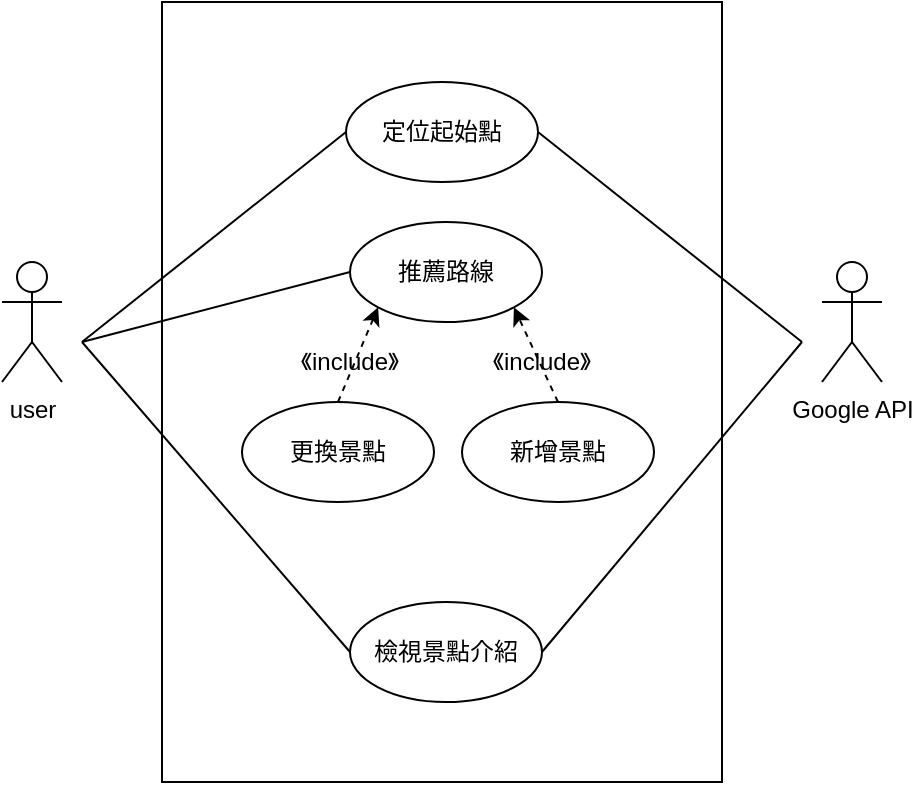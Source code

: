 <mxfile version="13.10.9" type="github" pages="3">
  <diagram id="fnWIq7hL-EMY3ivvvQpz" name="UseCase">
    <mxGraphModel dx="1038" dy="548" grid="1" gridSize="10" guides="1" tooltips="1" connect="1" arrows="1" fold="1" page="1" pageScale="1" pageWidth="827" pageHeight="1169" math="0" shadow="0">
      <root>
        <mxCell id="0" />
        <mxCell id="1" parent="0" />
        <mxCell id="oZZ4UmCb3Qf0-lq2kgYp-1" value="" style="rounded=0;whiteSpace=wrap;html=1;" vertex="1" parent="1">
          <mxGeometry x="320" y="190" width="280" height="390" as="geometry" />
        </mxCell>
        <mxCell id="oZZ4UmCb3Qf0-lq2kgYp-3" value="定位起始點" style="ellipse;whiteSpace=wrap;html=1;" vertex="1" parent="1">
          <mxGeometry x="412" y="230" width="96" height="50" as="geometry" />
        </mxCell>
        <mxCell id="oZZ4UmCb3Qf0-lq2kgYp-4" value="推薦路線" style="ellipse;whiteSpace=wrap;html=1;" vertex="1" parent="1">
          <mxGeometry x="414" y="300" width="96" height="50" as="geometry" />
        </mxCell>
        <mxCell id="oZZ4UmCb3Qf0-lq2kgYp-5" value="user" style="shape=umlActor;verticalLabelPosition=bottom;verticalAlign=top;html=1;outlineConnect=0;" vertex="1" parent="1">
          <mxGeometry x="240" y="320" width="30" height="60" as="geometry" />
        </mxCell>
        <mxCell id="oZZ4UmCb3Qf0-lq2kgYp-6" value="Google API" style="shape=umlActor;verticalLabelPosition=bottom;verticalAlign=top;html=1;outlineConnect=0;" vertex="1" parent="1">
          <mxGeometry x="650" y="320" width="30" height="60" as="geometry" />
        </mxCell>
        <mxCell id="oZZ4UmCb3Qf0-lq2kgYp-19" value="新增景點" style="ellipse;whiteSpace=wrap;html=1;" vertex="1" parent="1">
          <mxGeometry x="470" y="390" width="96" height="50" as="geometry" />
        </mxCell>
        <mxCell id="oZZ4UmCb3Qf0-lq2kgYp-20" value="更換景點" style="ellipse;whiteSpace=wrap;html=1;" vertex="1" parent="1">
          <mxGeometry x="360" y="390" width="96" height="50" as="geometry" />
        </mxCell>
        <mxCell id="oZZ4UmCb3Qf0-lq2kgYp-22" value="" style="endArrow=classic;html=1;exitX=0.5;exitY=0;exitDx=0;exitDy=0;entryX=0;entryY=1;entryDx=0;entryDy=0;dashed=1;" edge="1" parent="1" source="oZZ4UmCb3Qf0-lq2kgYp-20" target="oZZ4UmCb3Qf0-lq2kgYp-4">
          <mxGeometry width="50" height="50" relative="1" as="geometry">
            <mxPoint x="390" y="310" as="sourcePoint" />
            <mxPoint x="440" y="260" as="targetPoint" />
          </mxGeometry>
        </mxCell>
        <mxCell id="oZZ4UmCb3Qf0-lq2kgYp-25" value="" style="endArrow=classic;html=1;exitX=0.5;exitY=0;exitDx=0;exitDy=0;entryX=1;entryY=1;entryDx=0;entryDy=0;dashed=1;" edge="1" parent="1" source="oZZ4UmCb3Qf0-lq2kgYp-19" target="oZZ4UmCb3Qf0-lq2kgYp-4">
          <mxGeometry width="50" height="50" relative="1" as="geometry">
            <mxPoint x="408" y="400" as="sourcePoint" />
            <mxPoint x="438.059" y="352.678" as="targetPoint" />
          </mxGeometry>
        </mxCell>
        <mxCell id="oZZ4UmCb3Qf0-lq2kgYp-26" value="《include》" style="text;html=1;strokeColor=none;fillColor=none;align=center;verticalAlign=middle;whiteSpace=wrap;rounded=0;" vertex="1" parent="1">
          <mxGeometry x="394" y="360" width="40" height="20" as="geometry" />
        </mxCell>
        <mxCell id="oZZ4UmCb3Qf0-lq2kgYp-27" value="《include》" style="text;html=1;strokeColor=none;fillColor=none;align=center;verticalAlign=middle;whiteSpace=wrap;rounded=0;" vertex="1" parent="1">
          <mxGeometry x="490" y="360" width="40" height="20" as="geometry" />
        </mxCell>
        <mxCell id="oZZ4UmCb3Qf0-lq2kgYp-30" value="" style="endArrow=none;html=1;entryX=0;entryY=0.5;entryDx=0;entryDy=0;" edge="1" parent="1" target="oZZ4UmCb3Qf0-lq2kgYp-3">
          <mxGeometry width="50" height="50" relative="1" as="geometry">
            <mxPoint x="280" y="360" as="sourcePoint" />
            <mxPoint x="440" y="260" as="targetPoint" />
          </mxGeometry>
        </mxCell>
        <mxCell id="oZZ4UmCb3Qf0-lq2kgYp-31" value="" style="endArrow=none;html=1;entryX=0;entryY=0.5;entryDx=0;entryDy=0;" edge="1" parent="1" target="oZZ4UmCb3Qf0-lq2kgYp-4">
          <mxGeometry width="50" height="50" relative="1" as="geometry">
            <mxPoint x="280" y="360" as="sourcePoint" />
            <mxPoint x="440" y="260" as="targetPoint" />
          </mxGeometry>
        </mxCell>
        <mxCell id="11h6MI6ZW3GslxZK6WL2-2" value="" style="endArrow=none;html=1;entryX=1;entryY=0.5;entryDx=0;entryDy=0;" edge="1" parent="1" target="oZZ4UmCb3Qf0-lq2kgYp-3">
          <mxGeometry width="50" height="50" relative="1" as="geometry">
            <mxPoint x="640" y="360" as="sourcePoint" />
            <mxPoint x="422" y="265" as="targetPoint" />
          </mxGeometry>
        </mxCell>
        <mxCell id="W7oFZWvGxTGZjzdUrkND-1" value="檢視景點介紹" style="ellipse;whiteSpace=wrap;html=1;" vertex="1" parent="1">
          <mxGeometry x="414" y="490" width="96" height="50" as="geometry" />
        </mxCell>
        <mxCell id="W7oFZWvGxTGZjzdUrkND-4" value="" style="endArrow=none;html=1;exitX=0;exitY=0.5;exitDx=0;exitDy=0;" edge="1" parent="1" source="W7oFZWvGxTGZjzdUrkND-1">
          <mxGeometry width="50" height="50" relative="1" as="geometry">
            <mxPoint x="390" y="410" as="sourcePoint" />
            <mxPoint x="280" y="360" as="targetPoint" />
          </mxGeometry>
        </mxCell>
        <mxCell id="W7oFZWvGxTGZjzdUrkND-5" value="" style="endArrow=none;html=1;exitX=1;exitY=0.5;exitDx=0;exitDy=0;" edge="1" parent="1" source="W7oFZWvGxTGZjzdUrkND-1">
          <mxGeometry width="50" height="50" relative="1" as="geometry">
            <mxPoint x="424" y="525" as="sourcePoint" />
            <mxPoint x="640" y="360" as="targetPoint" />
          </mxGeometry>
        </mxCell>
      </root>
    </mxGraphModel>
  </diagram>
  <diagram id="fiTAnkh9jrWvV1OJACQk" name="定位起始點Activity">
    <mxGraphModel dx="1865" dy="548" grid="1" gridSize="10" guides="1" tooltips="1" connect="1" arrows="1" fold="1" page="1" pageScale="1" pageWidth="827" pageHeight="1169" math="0" shadow="0">
      <root>
        <mxCell id="8g0oQ8Z9KZbgUdlm0RRX-0" />
        <mxCell id="8g0oQ8Z9KZbgUdlm0RRX-1" parent="8g0oQ8Z9KZbgUdlm0RRX-0" />
        <mxCell id="kVTBRaBHdMh9BvhJc13a-0" value="System" style="swimlane;whiteSpace=wrap" vertex="1" parent="8g0oQ8Z9KZbgUdlm0RRX-1">
          <mxGeometry x="80" y="72" width="240" height="528" as="geometry" />
        </mxCell>
        <mxCell id="Nqfm6ab2tsPY4k0q_7QD-6" style="edgeStyle=orthogonalEdgeStyle;rounded=0;orthogonalLoop=1;jettySize=auto;html=1;exitX=0.5;exitY=1;exitDx=0;exitDy=0;entryX=0.5;entryY=0;entryDx=0;entryDy=0;" edge="1" parent="kVTBRaBHdMh9BvhJc13a-0" source="Nqfm6ab2tsPY4k0q_7QD-3" target="Nqfm6ab2tsPY4k0q_7QD-5">
          <mxGeometry relative="1" as="geometry" />
        </mxCell>
        <mxCell id="Nqfm6ab2tsPY4k0q_7QD-3" value="比對起始景點" style="rounded=0;whiteSpace=wrap;html=1;" vertex="1" parent="kVTBRaBHdMh9BvhJc13a-0">
          <mxGeometry x="65" y="248" width="110" height="50" as="geometry" />
        </mxCell>
        <mxCell id="XMVam9HAk9irnLBDHtRY-1" style="edgeStyle=orthogonalEdgeStyle;rounded=0;orthogonalLoop=1;jettySize=auto;html=1;exitX=0.5;exitY=1;exitDx=0;exitDy=0;entryX=0.78;entryY=0.497;entryDx=0;entryDy=0;entryPerimeter=0;" edge="1" parent="kVTBRaBHdMh9BvhJc13a-0" source="Nqfm6ab2tsPY4k0q_7QD-5" target="XMVam9HAk9irnLBDHtRY-0">
          <mxGeometry relative="1" as="geometry" />
        </mxCell>
        <mxCell id="Nqfm6ab2tsPY4k0q_7QD-5" value="是否為&#xa;資料庫景點" style="rhombus;fillColor=#FFFFFF;strokeColor=#000000;" vertex="1" parent="kVTBRaBHdMh9BvhJc13a-0">
          <mxGeometry x="80" y="328" width="80" height="55" as="geometry" />
        </mxCell>
        <mxCell id="XMVam9HAk9irnLBDHtRY-0" value="" style="html=1;points=[];perimeter=orthogonalPerimeter;fillColor=#000000;strokeColor=none;rotation=-90;" vertex="1" parent="kVTBRaBHdMh9BvhJc13a-0">
          <mxGeometry x="117.5" y="378" width="5" height="80" as="geometry" />
        </mxCell>
        <mxCell id="XMVam9HAk9irnLBDHtRY-3" value="" style="ellipse;shape=endState;fillColor=#000000;strokeColor=#000000;" vertex="1" parent="kVTBRaBHdMh9BvhJc13a-0">
          <mxGeometry x="105" y="448" width="30" height="30" as="geometry" />
        </mxCell>
        <mxCell id="XMVam9HAk9irnLBDHtRY-4" value="" style="endArrow=classic;html=1;entryX=0.5;entryY=0;entryDx=0;entryDy=0;" edge="1" parent="kVTBRaBHdMh9BvhJc13a-0" source="XMVam9HAk9irnLBDHtRY-0" target="XMVam9HAk9irnLBDHtRY-3">
          <mxGeometry width="50" height="50" relative="1" as="geometry">
            <mxPoint x="70" y="298" as="sourcePoint" />
            <mxPoint x="120" y="248" as="targetPoint" />
          </mxGeometry>
        </mxCell>
        <mxCell id="XMVam9HAk9irnLBDHtRY-6" value="定位所在位置" style="edgeLabel;html=1;align=center;verticalAlign=middle;resizable=0;points=[];" vertex="1" connectable="0" parent="kVTBRaBHdMh9BvhJc13a-0">
          <mxGeometry x="120" y="184" as="geometry" />
        </mxCell>
        <mxCell id="XMVam9HAk9irnLBDHtRY-8" value="是" style="edgeLabel;html=1;align=center;verticalAlign=middle;resizable=0;points=[];" vertex="1" connectable="0" parent="kVTBRaBHdMh9BvhJc13a-0">
          <mxGeometry x="108" y="396" as="geometry" />
        </mxCell>
        <mxCell id="kVTBRaBHdMh9BvhJc13a-24" value="Google API" style="swimlane;whiteSpace=wrap;startSize=23;" vertex="1" parent="8g0oQ8Z9KZbgUdlm0RRX-1">
          <mxGeometry x="320" y="72" width="240" height="528" as="geometry" />
        </mxCell>
        <mxCell id="Nqfm6ab2tsPY4k0q_7QD-11" style="edgeStyle=orthogonalEdgeStyle;rounded=0;orthogonalLoop=1;jettySize=auto;html=1;exitX=0.5;exitY=1;exitDx=0;exitDy=0;entryX=0.5;entryY=0;entryDx=0;entryDy=0;" edge="1" parent="kVTBRaBHdMh9BvhJc13a-24" source="kVTBRaBHdMh9BvhJc13a-26" target="Nqfm6ab2tsPY4k0q_7QD-10">
          <mxGeometry relative="1" as="geometry" />
        </mxCell>
        <mxCell id="kVTBRaBHdMh9BvhJc13a-26" value="定位起始點" style="rounded=0;whiteSpace=wrap;html=1;" vertex="1" parent="kVTBRaBHdMh9BvhJc13a-24">
          <mxGeometry x="65" y="170.5" width="110" height="50" as="geometry" />
        </mxCell>
        <mxCell id="Nqfm6ab2tsPY4k0q_7QD-10" value="定位距離使用者&lt;br&gt;最近之景點" style="rounded=0;whiteSpace=wrap;html=1;" vertex="1" parent="kVTBRaBHdMh9BvhJc13a-24">
          <mxGeometry x="65" y="248" width="110" height="50" as="geometry" />
        </mxCell>
        <mxCell id="PPFFOEi5wtWhjqVXxmmR-0" value="User" style="swimlane;whiteSpace=wrap" vertex="1" parent="8g0oQ8Z9KZbgUdlm0RRX-1">
          <mxGeometry x="-160" y="72" width="240" height="528" as="geometry" />
        </mxCell>
        <mxCell id="PPFFOEi5wtWhjqVXxmmR-1" style="edgeStyle=orthogonalEdgeStyle;rounded=0;orthogonalLoop=1;jettySize=auto;html=1;exitX=0.5;exitY=1;exitDx=0;exitDy=0;entryX=0.5;entryY=0;entryDx=0;entryDy=0;" edge="1" parent="PPFFOEi5wtWhjqVXxmmR-0" source="PPFFOEi5wtWhjqVXxmmR-2" target="PPFFOEi5wtWhjqVXxmmR-4">
          <mxGeometry relative="1" as="geometry" />
        </mxCell>
        <mxCell id="PPFFOEi5wtWhjqVXxmmR-2" value="" style="ellipse;fillColor=#000000;strokeColor=none;" vertex="1" parent="PPFFOEi5wtWhjqVXxmmR-0">
          <mxGeometry x="105" y="38" width="30" height="30" as="geometry" />
        </mxCell>
        <mxCell id="PPFFOEi5wtWhjqVXxmmR-9" style="edgeStyle=orthogonalEdgeStyle;rounded=0;orthogonalLoop=1;jettySize=auto;html=1;exitX=0.5;exitY=1;exitDx=0;exitDy=0;entryX=0.5;entryY=0;entryDx=0;entryDy=0;" edge="1" parent="PPFFOEi5wtWhjqVXxmmR-0" source="PPFFOEi5wtWhjqVXxmmR-4" target="PPFFOEi5wtWhjqVXxmmR-6">
          <mxGeometry relative="1" as="geometry" />
        </mxCell>
        <mxCell id="PPFFOEi5wtWhjqVXxmmR-4" value="選擇起始位置" style="html=1;" vertex="1" parent="PPFFOEi5wtWhjqVXxmmR-0">
          <mxGeometry x="65" y="88" width="110" height="50" as="geometry" />
        </mxCell>
        <mxCell id="Nqfm6ab2tsPY4k0q_7QD-0" style="edgeStyle=orthogonalEdgeStyle;rounded=0;orthogonalLoop=1;jettySize=auto;html=1;exitX=0.5;exitY=1;exitDx=0;exitDy=0;entryX=0.5;entryY=0;entryDx=0;entryDy=0;" edge="1" parent="PPFFOEi5wtWhjqVXxmmR-0" source="PPFFOEi5wtWhjqVXxmmR-6" target="PPFFOEi5wtWhjqVXxmmR-7">
          <mxGeometry relative="1" as="geometry" />
        </mxCell>
        <mxCell id="PPFFOEi5wtWhjqVXxmmR-6" value="選擇&#xa;定位方式" style="rhombus;fillColor=#FFFFFF;strokeColor=#000000;" vertex="1" parent="PPFFOEi5wtWhjqVXxmmR-0">
          <mxGeometry x="80" y="168" width="80" height="55" as="geometry" />
        </mxCell>
        <mxCell id="PPFFOEi5wtWhjqVXxmmR-7" value="輸入出發地" style="rounded=0;whiteSpace=wrap;html=1;" vertex="1" parent="PPFFOEi5wtWhjqVXxmmR-0">
          <mxGeometry x="65" y="248" width="110" height="50" as="geometry" />
        </mxCell>
        <mxCell id="XMVam9HAk9irnLBDHtRY-5" value="輸入起始點" style="edgeLabel;html=1;align=center;verticalAlign=middle;resizable=0;points=[];" vertex="1" connectable="0" parent="PPFFOEi5wtWhjqVXxmmR-0">
          <mxGeometry x="83" y="232" as="geometry" />
        </mxCell>
        <mxCell id="Nqfm6ab2tsPY4k0q_7QD-2" style="edgeStyle=orthogonalEdgeStyle;rounded=0;orthogonalLoop=1;jettySize=auto;html=1;exitX=1;exitY=0.5;exitDx=0;exitDy=0;entryX=0;entryY=0.5;entryDx=0;entryDy=0;" edge="1" parent="8g0oQ8Z9KZbgUdlm0RRX-1" source="PPFFOEi5wtWhjqVXxmmR-6" target="kVTBRaBHdMh9BvhJc13a-26">
          <mxGeometry relative="1" as="geometry" />
        </mxCell>
        <mxCell id="Nqfm6ab2tsPY4k0q_7QD-7" style="edgeStyle=orthogonalEdgeStyle;rounded=0;orthogonalLoop=1;jettySize=auto;html=1;exitX=0;exitY=0.5;exitDx=0;exitDy=0;entryX=0.5;entryY=1;entryDx=0;entryDy=0;" edge="1" parent="8g0oQ8Z9KZbgUdlm0RRX-1" source="Nqfm6ab2tsPY4k0q_7QD-5" target="PPFFOEi5wtWhjqVXxmmR-7">
          <mxGeometry relative="1" as="geometry" />
        </mxCell>
        <mxCell id="Nqfm6ab2tsPY4k0q_7QD-8" style="edgeStyle=orthogonalEdgeStyle;rounded=0;orthogonalLoop=1;jettySize=auto;html=1;exitX=1;exitY=0.5;exitDx=0;exitDy=0;entryX=0;entryY=0.5;entryDx=0;entryDy=0;" edge="1" parent="8g0oQ8Z9KZbgUdlm0RRX-1" source="PPFFOEi5wtWhjqVXxmmR-7" target="Nqfm6ab2tsPY4k0q_7QD-3">
          <mxGeometry relative="1" as="geometry" />
        </mxCell>
        <mxCell id="XMVam9HAk9irnLBDHtRY-2" style="edgeStyle=orthogonalEdgeStyle;rounded=0;orthogonalLoop=1;jettySize=auto;html=1;exitX=0.5;exitY=1;exitDx=0;exitDy=0;entryX=0.78;entryY=0.718;entryDx=0;entryDy=0;entryPerimeter=0;" edge="1" parent="8g0oQ8Z9KZbgUdlm0RRX-1" source="Nqfm6ab2tsPY4k0q_7QD-10" target="XMVam9HAk9irnLBDHtRY-0">
          <mxGeometry relative="1" as="geometry">
            <Array as="points">
              <mxPoint x="440" y="460" />
              <mxPoint x="217" y="460" />
            </Array>
          </mxGeometry>
        </mxCell>
        <mxCell id="XMVam9HAk9irnLBDHtRY-9" value="否" style="edgeLabel;html=1;align=center;verticalAlign=middle;resizable=0;points=[];" vertex="1" connectable="0" parent="8g0oQ8Z9KZbgUdlm0RRX-1">
          <mxGeometry x="200" y="480" as="geometry">
            <mxPoint x="-145" y="-65" as="offset" />
          </mxGeometry>
        </mxCell>
      </root>
    </mxGraphModel>
  </diagram>
  <diagram id="0xe5fHd0_7K3huMA9Sf_" name="推薦路線Activity">
    <mxGraphModel dx="1038" dy="548" grid="1" gridSize="10" guides="1" tooltips="1" connect="1" arrows="1" fold="1" page="1" pageScale="1" pageWidth="827" pageHeight="1169" math="0" shadow="0">
      <root>
        <mxCell id="UtOGqvVDRqEbtViCocM1-0" />
        <mxCell id="UtOGqvVDRqEbtViCocM1-1" parent="UtOGqvVDRqEbtViCocM1-0" />
        <mxCell id="KXZRDKpSzsAoaPNTw_3W-0" value="User" style="swimlane;whiteSpace=wrap" vertex="1" parent="UtOGqvVDRqEbtViCocM1-1">
          <mxGeometry x="80" y="72" width="360" height="928" as="geometry" />
        </mxCell>
        <mxCell id="KXZRDKpSzsAoaPNTw_3W-69" style="edgeStyle=orthogonalEdgeStyle;rounded=0;orthogonalLoop=1;jettySize=auto;html=1;exitX=0.5;exitY=1;exitDx=0;exitDy=0;entryX=0.5;entryY=0;entryDx=0;entryDy=0;" edge="1" parent="KXZRDKpSzsAoaPNTw_3W-0" source="KXZRDKpSzsAoaPNTw_3W-2" target="KXZRDKpSzsAoaPNTw_3W-68">
          <mxGeometry relative="1" as="geometry" />
        </mxCell>
        <mxCell id="KXZRDKpSzsAoaPNTw_3W-2" value="" style="ellipse;fillColor=#000000;strokeColor=none;" vertex="1" parent="KXZRDKpSzsAoaPNTw_3W-0">
          <mxGeometry x="165" y="53" width="30" height="30" as="geometry" />
        </mxCell>
        <mxCell id="KXZRDKpSzsAoaPNTw_3W-10" value="選擇行程偏好" style="rounded=0;whiteSpace=wrap;html=1;" vertex="1" parent="KXZRDKpSzsAoaPNTw_3W-0">
          <mxGeometry x="125" y="208" width="110" height="50" as="geometry" />
        </mxCell>
        <mxCell id="KXZRDKpSzsAoaPNTw_3W-11" style="edgeStyle=orthogonalEdgeStyle;rounded=0;orthogonalLoop=1;jettySize=auto;html=1;exitX=0.5;exitY=1;exitDx=0;exitDy=0;entryX=0.5;entryY=0;entryDx=0;entryDy=0;" edge="1" parent="KXZRDKpSzsAoaPNTw_3W-0" source="KXZRDKpSzsAoaPNTw_3W-12" target="KXZRDKpSzsAoaPNTw_3W-14">
          <mxGeometry relative="1" as="geometry" />
        </mxCell>
        <mxCell id="KXZRDKpSzsAoaPNTw_3W-12" value="檢視路線" style="rounded=0;whiteSpace=wrap;html=1;" vertex="1" parent="KXZRDKpSzsAoaPNTw_3W-0">
          <mxGeometry x="125" y="288" width="110" height="50" as="geometry" />
        </mxCell>
        <mxCell id="KXZRDKpSzsAoaPNTw_3W-13" style="edgeStyle=orthogonalEdgeStyle;rounded=0;orthogonalLoop=1;jettySize=auto;html=1;exitX=0.5;exitY=1;exitDx=0;exitDy=0;entryX=0.5;entryY=0;entryDx=0;entryDy=0;" edge="1" parent="KXZRDKpSzsAoaPNTw_3W-0" source="KXZRDKpSzsAoaPNTw_3W-14" target="KXZRDKpSzsAoaPNTw_3W-16">
          <mxGeometry relative="1" as="geometry" />
        </mxCell>
        <mxCell id="KXZRDKpSzsAoaPNTw_3W-14" value="點選路線" style="rounded=0;whiteSpace=wrap;html=1;" vertex="1" parent="KXZRDKpSzsAoaPNTw_3W-0">
          <mxGeometry x="125" y="358" width="110" height="50" as="geometry" />
        </mxCell>
        <mxCell id="KXZRDKpSzsAoaPNTw_3W-15" style="edgeStyle=orthogonalEdgeStyle;rounded=0;orthogonalLoop=1;jettySize=auto;html=1;exitX=0;exitY=0.5;exitDx=0;exitDy=0;entryX=0.5;entryY=0;entryDx=0;entryDy=0;" edge="1" parent="KXZRDKpSzsAoaPNTw_3W-0" source="KXZRDKpSzsAoaPNTw_3W-16" target="KXZRDKpSzsAoaPNTw_3W-17">
          <mxGeometry relative="1" as="geometry">
            <Array as="points">
              <mxPoint x="105" y="464" />
            </Array>
          </mxGeometry>
        </mxCell>
        <mxCell id="KXZRDKpSzsAoaPNTw_3W-16" value="是否&#xa;更換景點" style="rhombus;fillColor=#FFFFFF;strokeColor=#000000;" vertex="1" parent="KXZRDKpSzsAoaPNTw_3W-0">
          <mxGeometry x="140" y="436" width="80" height="55" as="geometry" />
        </mxCell>
        <mxCell id="KXZRDKpSzsAoaPNTw_3W-17" value="是否&#xa;新增景點" style="rhombus;fillColor=#FFFFFF;strokeColor=#000000;" vertex="1" parent="KXZRDKpSzsAoaPNTw_3W-0">
          <mxGeometry x="65" y="573.5" width="80" height="55" as="geometry" />
        </mxCell>
        <mxCell id="KXZRDKpSzsAoaPNTw_3W-18" value="是" style="edgeLabel;html=1;align=center;verticalAlign=middle;resizable=0;points=[];" vertex="1" connectable="0" parent="KXZRDKpSzsAoaPNTw_3W-0">
          <mxGeometry x="105" y="325.5" as="geometry">
            <mxPoint x="229" y="126" as="offset" />
          </mxGeometry>
        </mxCell>
        <mxCell id="KXZRDKpSzsAoaPNTw_3W-19" value="否" style="edgeLabel;html=1;align=center;verticalAlign=middle;resizable=0;points=[];" vertex="1" connectable="0" parent="KXZRDKpSzsAoaPNTw_3W-0">
          <mxGeometry x="-136" y="396" as="geometry">
            <mxPoint x="229" y="126" as="offset" />
          </mxGeometry>
        </mxCell>
        <mxCell id="KXZRDKpSzsAoaPNTw_3W-20" style="edgeStyle=orthogonalEdgeStyle;rounded=0;orthogonalLoop=1;jettySize=auto;html=1;exitX=0;exitY=0.5;exitDx=0;exitDy=0;entryX=0.5;entryY=1;entryDx=0;entryDy=0;" edge="1" parent="KXZRDKpSzsAoaPNTw_3W-0" source="KXZRDKpSzsAoaPNTw_3W-21" target="KXZRDKpSzsAoaPNTw_3W-17">
          <mxGeometry relative="1" as="geometry" />
        </mxCell>
        <mxCell id="KXZRDKpSzsAoaPNTw_3W-21" value="選擇欲新增的景點" style="rounded=0;whiteSpace=wrap;html=1;strokeColor=#000000;fillColor=#FFFFFF;" vertex="1" parent="KXZRDKpSzsAoaPNTw_3W-0">
          <mxGeometry x="205" y="646" width="110" height="50" as="geometry" />
        </mxCell>
        <mxCell id="KXZRDKpSzsAoaPNTw_3W-22" value="否" style="edgeLabel;html=1;align=center;verticalAlign=middle;resizable=0;points=[];" vertex="1" connectable="0" parent="KXZRDKpSzsAoaPNTw_3W-0">
          <mxGeometry x="-175" y="551" as="geometry">
            <mxPoint x="229" y="126" as="offset" />
          </mxGeometry>
        </mxCell>
        <mxCell id="KXZRDKpSzsAoaPNTw_3W-23" value="是" style="edgeLabel;html=1;align=center;verticalAlign=middle;resizable=0;points=[];" vertex="1" connectable="0" parent="KXZRDKpSzsAoaPNTw_3W-0">
          <mxGeometry x="40" y="463.5" as="geometry">
            <mxPoint x="229" y="126" as="offset" />
          </mxGeometry>
        </mxCell>
        <mxCell id="KXZRDKpSzsAoaPNTw_3W-68" value="確認起始景點" style="rounded=0;whiteSpace=wrap;html=1;" vertex="1" parent="KXZRDKpSzsAoaPNTw_3W-0">
          <mxGeometry x="125" y="118" width="110" height="50" as="geometry" />
        </mxCell>
        <mxCell id="KXZRDKpSzsAoaPNTw_3W-24" value="System" style="swimlane;whiteSpace=wrap" vertex="1" parent="UtOGqvVDRqEbtViCocM1-1">
          <mxGeometry x="440" y="72" width="360" height="928" as="geometry" />
        </mxCell>
        <mxCell id="KXZRDKpSzsAoaPNTw_3W-32" value="列出行程偏好選項" style="rounded=0;whiteSpace=wrap;html=1;" vertex="1" parent="KXZRDKpSzsAoaPNTw_3W-24">
          <mxGeometry x="125" y="118" width="110" height="50" as="geometry" />
        </mxCell>
        <mxCell id="KXZRDKpSzsAoaPNTw_3W-36" style="edgeStyle=orthogonalEdgeStyle;rounded=0;orthogonalLoop=1;jettySize=auto;html=1;exitX=0.5;exitY=1;exitDx=0;exitDy=0;entryX=0.5;entryY=0;entryDx=0;entryDy=0;" edge="1" parent="KXZRDKpSzsAoaPNTw_3W-24" source="KXZRDKpSzsAoaPNTw_3W-37" target="KXZRDKpSzsAoaPNTw_3W-38">
          <mxGeometry relative="1" as="geometry" />
        </mxCell>
        <mxCell id="KXZRDKpSzsAoaPNTw_3W-37" value="計算各景點關聯度&lt;br&gt;的權重" style="rounded=0;whiteSpace=wrap;html=1;" vertex="1" parent="KXZRDKpSzsAoaPNTw_3W-24">
          <mxGeometry x="125" y="208" width="110" height="50" as="geometry" />
        </mxCell>
        <mxCell id="KXZRDKpSzsAoaPNTw_3W-38" value="排列關聯度最高的&lt;br&gt;5條路線&lt;br&gt;每條3個景點" style="rounded=0;whiteSpace=wrap;html=1;" vertex="1" parent="KXZRDKpSzsAoaPNTw_3W-24">
          <mxGeometry x="125" y="288" width="110" height="50" as="geometry" />
        </mxCell>
        <mxCell id="KXZRDKpSzsAoaPNTw_3W-39" style="edgeStyle=orthogonalEdgeStyle;rounded=0;orthogonalLoop=1;jettySize=auto;html=1;exitX=0.5;exitY=1;exitDx=0;exitDy=0;entryX=0.5;entryY=0;entryDx=0;entryDy=0;" edge="1" parent="KXZRDKpSzsAoaPNTw_3W-24" source="KXZRDKpSzsAoaPNTw_3W-40" target="KXZRDKpSzsAoaPNTw_3W-41">
          <mxGeometry relative="1" as="geometry" />
        </mxCell>
        <mxCell id="KXZRDKpSzsAoaPNTw_3W-40" value="計算與此路線關聯度最高的景點" style="rounded=0;whiteSpace=wrap;html=1;strokeColor=#000000;fillColor=#FFFFFF;" vertex="1" parent="KXZRDKpSzsAoaPNTw_3W-24">
          <mxGeometry x="125" y="438.5" width="110" height="50" as="geometry" />
        </mxCell>
        <mxCell id="KXZRDKpSzsAoaPNTw_3W-41" value="排列更換後的&lt;br&gt;3個景點" style="rounded=0;whiteSpace=wrap;html=1;strokeColor=#000000;fillColor=#FFFFFF;" vertex="1" parent="KXZRDKpSzsAoaPNTw_3W-24">
          <mxGeometry x="125" y="506" width="110" height="50" as="geometry" />
        </mxCell>
        <mxCell id="KXZRDKpSzsAoaPNTw_3W-42" style="edgeStyle=orthogonalEdgeStyle;rounded=0;orthogonalLoop=1;jettySize=auto;html=1;exitX=1;exitY=0.5;exitDx=0;exitDy=0;entryX=0;entryY=0.5;entryDx=0;entryDy=0;" edge="1" parent="KXZRDKpSzsAoaPNTw_3W-24" source="KXZRDKpSzsAoaPNTw_3W-43" target="KXZRDKpSzsAoaPNTw_3W-46">
          <mxGeometry relative="1" as="geometry" />
        </mxCell>
        <mxCell id="KXZRDKpSzsAoaPNTw_3W-43" value="顯示訊息&lt;br&gt;「開始新增即無法再更換景點」" style="rounded=0;whiteSpace=wrap;html=1;strokeColor=#000000;fillColor=#FFFFFF;" vertex="1" parent="KXZRDKpSzsAoaPNTw_3W-24">
          <mxGeometry x="50" y="576" width="110" height="50" as="geometry" />
        </mxCell>
        <mxCell id="KXZRDKpSzsAoaPNTw_3W-44" style="edgeStyle=orthogonalEdgeStyle;rounded=0;orthogonalLoop=1;jettySize=auto;html=1;exitX=0.5;exitY=1;exitDx=0;exitDy=0;entryX=0.5;entryY=0;entryDx=0;entryDy=0;" edge="1" parent="KXZRDKpSzsAoaPNTw_3W-24" source="KXZRDKpSzsAoaPNTw_3W-46" target="KXZRDKpSzsAoaPNTw_3W-48">
          <mxGeometry relative="1" as="geometry" />
        </mxCell>
        <mxCell id="KXZRDKpSzsAoaPNTw_3W-45" style="edgeStyle=orthogonalEdgeStyle;rounded=0;orthogonalLoop=1;jettySize=auto;html=1;exitX=1;exitY=0.5;exitDx=0;exitDy=0;entryX=0.7;entryY=0.725;entryDx=0;entryDy=0;entryPerimeter=0;" edge="1" parent="KXZRDKpSzsAoaPNTw_3W-24" source="KXZRDKpSzsAoaPNTw_3W-46" target="KXZRDKpSzsAoaPNTw_3W-52">
          <mxGeometry relative="1" as="geometry">
            <mxPoint x="310" y="616" as="sourcePoint" />
            <Array as="points">
              <mxPoint x="340" y="601" />
              <mxPoint x="340" y="741" />
              <mxPoint x="198" y="741" />
            </Array>
          </mxGeometry>
        </mxCell>
        <mxCell id="KXZRDKpSzsAoaPNTw_3W-46" value="景點數是否&#xa;達上限（6個）" style="rhombus;fillColor=#FFFFFF;strokeColor=#000000;" vertex="1" parent="KXZRDKpSzsAoaPNTw_3W-24">
          <mxGeometry x="230" y="573.5" width="80" height="55" as="geometry" />
        </mxCell>
        <mxCell id="KXZRDKpSzsAoaPNTw_3W-47" style="edgeStyle=orthogonalEdgeStyle;rounded=0;orthogonalLoop=1;jettySize=auto;html=1;exitX=0;exitY=0.5;exitDx=0;exitDy=0;entryX=1;entryY=0.5;entryDx=0;entryDy=0;" edge="1" parent="KXZRDKpSzsAoaPNTw_3W-24" source="KXZRDKpSzsAoaPNTw_3W-48" target="KXZRDKpSzsAoaPNTw_3W-49">
          <mxGeometry relative="1" as="geometry" />
        </mxCell>
        <mxCell id="KXZRDKpSzsAoaPNTw_3W-48" value="計算與此路線關聯度&lt;br&gt;最高的景點" style="rounded=0;whiteSpace=wrap;html=1;strokeColor=#000000;fillColor=#FFFFFF;" vertex="1" parent="KXZRDKpSzsAoaPNTw_3W-24">
          <mxGeometry x="215" y="646" width="110" height="50" as="geometry" />
        </mxCell>
        <mxCell id="KXZRDKpSzsAoaPNTw_3W-49" value="列出可新增的景點" style="rounded=0;whiteSpace=wrap;html=1;strokeColor=#000000;fillColor=#FFFFFF;" vertex="1" parent="KXZRDKpSzsAoaPNTw_3W-24">
          <mxGeometry x="50" y="646" width="110" height="50" as="geometry" />
        </mxCell>
        <mxCell id="KXZRDKpSzsAoaPNTw_3W-50" style="edgeStyle=orthogonalEdgeStyle;rounded=0;orthogonalLoop=1;jettySize=auto;html=1;exitX=0.5;exitY=1;exitDx=0;exitDy=0;entryX=0.5;entryY=0;entryDx=0;entryDy=0;" edge="1" parent="KXZRDKpSzsAoaPNTw_3W-24" source="KXZRDKpSzsAoaPNTw_3W-51" target="KXZRDKpSzsAoaPNTw_3W-54">
          <mxGeometry relative="1" as="geometry" />
        </mxCell>
        <mxCell id="KXZRDKpSzsAoaPNTw_3W-51" value="顯示最終路線" style="rounded=0;whiteSpace=wrap;html=1;strokeColor=#000000;fillColor=#FFFFFF;" vertex="1" parent="KXZRDKpSzsAoaPNTw_3W-24">
          <mxGeometry x="125" y="786" width="110" height="50" as="geometry" />
        </mxCell>
        <mxCell id="KXZRDKpSzsAoaPNTw_3W-52" value="" style="html=1;points=[];perimeter=orthogonalPerimeter;fillColor=#000000;strokeColor=none;rotation=-90;" vertex="1" parent="KXZRDKpSzsAoaPNTw_3W-24">
          <mxGeometry x="177.5" y="721" width="5" height="80" as="geometry" />
        </mxCell>
        <mxCell id="KXZRDKpSzsAoaPNTw_3W-53" style="edgeStyle=orthogonalEdgeStyle;rounded=0;orthogonalLoop=1;jettySize=auto;html=1;exitX=0.5;exitY=1;exitDx=0;exitDy=0;entryX=0.5;entryY=0;entryDx=0;entryDy=0;" edge="1" parent="KXZRDKpSzsAoaPNTw_3W-24" target="KXZRDKpSzsAoaPNTw_3W-51">
          <mxGeometry relative="1" as="geometry">
            <mxPoint x="179.5" y="762.5" as="sourcePoint" />
            <mxPoint x="179.5" y="780" as="targetPoint" />
          </mxGeometry>
        </mxCell>
        <mxCell id="KXZRDKpSzsAoaPNTw_3W-54" value="" style="ellipse;shape=endState;fillColor=#000000;strokeColor=#000000;" vertex="1" parent="KXZRDKpSzsAoaPNTw_3W-24">
          <mxGeometry x="165" y="866" width="30" height="30" as="geometry" />
        </mxCell>
        <mxCell id="KXZRDKpSzsAoaPNTw_3W-55" value="是" style="edgeLabel;html=1;align=center;verticalAlign=middle;resizable=0;points=[];" vertex="1" connectable="0" parent="KXZRDKpSzsAoaPNTw_3W-24">
          <mxGeometry x="56" y="603" as="geometry">
            <mxPoint x="229" y="126" as="offset" />
          </mxGeometry>
        </mxCell>
        <mxCell id="KXZRDKpSzsAoaPNTw_3W-56" value="否" style="edgeLabel;html=1;align=center;verticalAlign=middle;resizable=0;points=[];" vertex="1" connectable="0" parent="KXZRDKpSzsAoaPNTw_3W-24">
          <mxGeometry x="52" y="507" as="geometry">
            <mxPoint x="229" y="126" as="offset" />
          </mxGeometry>
        </mxCell>
        <mxCell id="KXZRDKpSzsAoaPNTw_3W-62" style="edgeStyle=orthogonalEdgeStyle;rounded=0;orthogonalLoop=1;jettySize=auto;html=1;exitX=0;exitY=0.5;exitDx=0;exitDy=0;entryX=1;entryY=0.5;entryDx=0;entryDy=0;" edge="1" parent="UtOGqvVDRqEbtViCocM1-1" source="KXZRDKpSzsAoaPNTw_3W-38" target="KXZRDKpSzsAoaPNTw_3W-12">
          <mxGeometry relative="1" as="geometry" />
        </mxCell>
        <mxCell id="KXZRDKpSzsAoaPNTw_3W-63" style="edgeStyle=orthogonalEdgeStyle;rounded=0;orthogonalLoop=1;jettySize=auto;html=1;exitX=1;exitY=0.5;exitDx=0;exitDy=0;entryX=0;entryY=0.5;entryDx=0;entryDy=0;" edge="1" parent="UtOGqvVDRqEbtViCocM1-1" source="KXZRDKpSzsAoaPNTw_3W-16" target="KXZRDKpSzsAoaPNTw_3W-40">
          <mxGeometry relative="1" as="geometry" />
        </mxCell>
        <mxCell id="KXZRDKpSzsAoaPNTw_3W-64" style="edgeStyle=orthogonalEdgeStyle;rounded=0;orthogonalLoop=1;jettySize=auto;html=1;exitX=0;exitY=0.5;exitDx=0;exitDy=0;entryX=0.5;entryY=1;entryDx=0;entryDy=0;" edge="1" parent="UtOGqvVDRqEbtViCocM1-1" source="KXZRDKpSzsAoaPNTw_3W-41" target="KXZRDKpSzsAoaPNTw_3W-16">
          <mxGeometry relative="1" as="geometry" />
        </mxCell>
        <mxCell id="KXZRDKpSzsAoaPNTw_3W-65" style="edgeStyle=orthogonalEdgeStyle;rounded=0;orthogonalLoop=1;jettySize=auto;html=1;exitX=1;exitY=0.5;exitDx=0;exitDy=0;" edge="1" parent="UtOGqvVDRqEbtViCocM1-1" source="KXZRDKpSzsAoaPNTw_3W-17" target="KXZRDKpSzsAoaPNTw_3W-43">
          <mxGeometry relative="1" as="geometry" />
        </mxCell>
        <mxCell id="KXZRDKpSzsAoaPNTw_3W-66" style="edgeStyle=orthogonalEdgeStyle;rounded=0;orthogonalLoop=1;jettySize=auto;html=1;exitX=0;exitY=0.5;exitDx=0;exitDy=0;entryX=1;entryY=0.5;entryDx=0;entryDy=0;" edge="1" parent="UtOGqvVDRqEbtViCocM1-1" source="KXZRDKpSzsAoaPNTw_3W-49" target="KXZRDKpSzsAoaPNTw_3W-21">
          <mxGeometry relative="1" as="geometry" />
        </mxCell>
        <mxCell id="KXZRDKpSzsAoaPNTw_3W-67" style="edgeStyle=orthogonalEdgeStyle;rounded=0;orthogonalLoop=1;jettySize=auto;html=1;exitX=0;exitY=0.5;exitDx=0;exitDy=0;entryX=0.86;entryY=0.235;entryDx=0;entryDy=0;entryPerimeter=0;" edge="1" parent="UtOGqvVDRqEbtViCocM1-1" source="KXZRDKpSzsAoaPNTw_3W-17">
          <mxGeometry relative="1" as="geometry">
            <mxPoint x="145" y="689" as="sourcePoint" />
            <mxPoint x="598.8" y="832.2" as="targetPoint" />
            <Array as="points">
              <mxPoint x="145" y="813" />
              <mxPoint x="599" y="813" />
            </Array>
          </mxGeometry>
        </mxCell>
        <mxCell id="KXZRDKpSzsAoaPNTw_3W-72" style="edgeStyle=orthogonalEdgeStyle;rounded=0;orthogonalLoop=1;jettySize=auto;html=1;exitX=1;exitY=0.5;exitDx=0;exitDy=0;entryX=0;entryY=0.5;entryDx=0;entryDy=0;" edge="1" parent="UtOGqvVDRqEbtViCocM1-1" source="KXZRDKpSzsAoaPNTw_3W-10" target="KXZRDKpSzsAoaPNTw_3W-37">
          <mxGeometry relative="1" as="geometry" />
        </mxCell>
        <mxCell id="KXZRDKpSzsAoaPNTw_3W-73" style="edgeStyle=orthogonalEdgeStyle;rounded=0;orthogonalLoop=1;jettySize=auto;html=1;exitX=1;exitY=0.5;exitDx=0;exitDy=0;entryX=0;entryY=0.5;entryDx=0;entryDy=0;" edge="1" parent="UtOGqvVDRqEbtViCocM1-1" source="KXZRDKpSzsAoaPNTw_3W-68" target="KXZRDKpSzsAoaPNTw_3W-32">
          <mxGeometry relative="1" as="geometry" />
        </mxCell>
        <mxCell id="KXZRDKpSzsAoaPNTw_3W-74" style="edgeStyle=orthogonalEdgeStyle;rounded=0;orthogonalLoop=1;jettySize=auto;html=1;exitX=0.5;exitY=1;exitDx=0;exitDy=0;entryX=0.5;entryY=0;entryDx=0;entryDy=0;" edge="1" parent="UtOGqvVDRqEbtViCocM1-1" source="KXZRDKpSzsAoaPNTw_3W-32" target="KXZRDKpSzsAoaPNTw_3W-10">
          <mxGeometry relative="1" as="geometry" />
        </mxCell>
      </root>
    </mxGraphModel>
  </diagram>
</mxfile>

